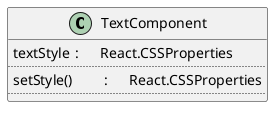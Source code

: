 @startuml TextComponent

class TextComponent {
    textStyle\t : \tReact.CSSProperties
    ..
    setStyle()\t : \tReact.CSSProperties
    ..
}
@enduml
